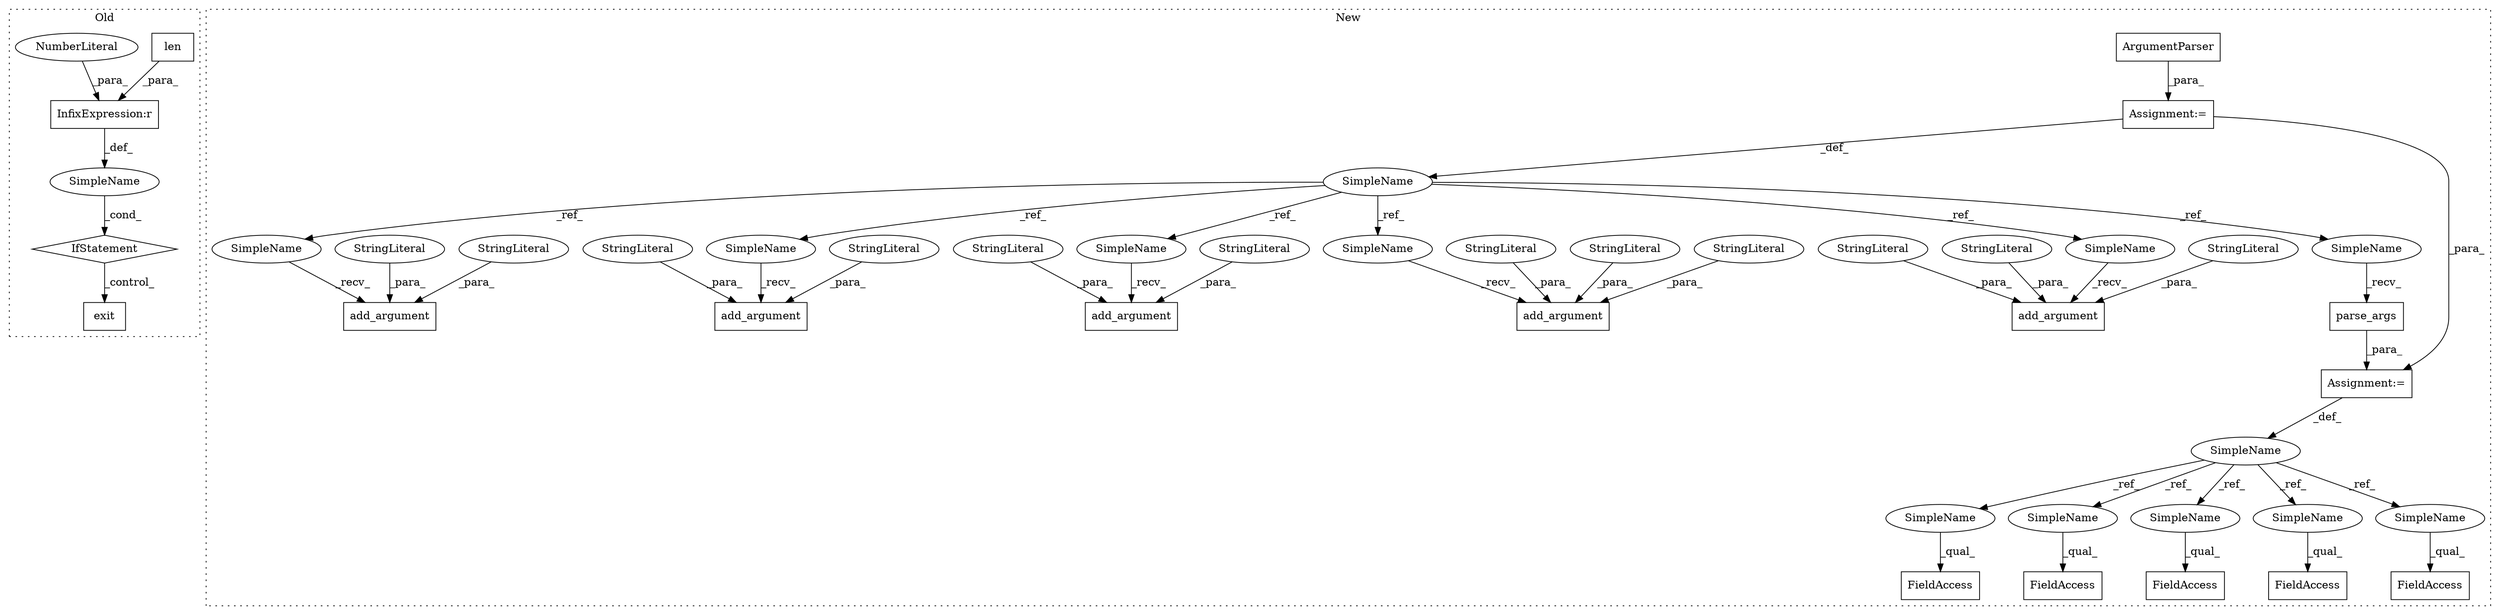 digraph G {
subgraph cluster0 {
1 [label="exit" a="32" s="3323,3329" l="5,1" shape="box"];
4 [label="len" a="32" s="3246,3258" l="4,1" shape="box"];
5 [label="IfStatement" a="25" s="3242,3263" l="4,2" shape="diamond"];
7 [label="SimpleName" a="42" s="" l="" shape="ellipse"];
9 [label="InfixExpression:r" a="27" s="3259" l="3" shape="box"];
10 [label="NumberLiteral" a="34" s="3262" l="1" shape="ellipse"];
label = "Old";
style="dotted";
}
subgraph cluster1 {
2 [label="parse_args" a="32" s="3808" l="12" shape="box"];
3 [label="ArgumentParser" a="32" s="3289,3311" l="15,1" shape="box"];
6 [label="add_argument" a="32" s="3495,3592" l="13,1" shape="box"];
8 [label="StringLiteral" a="45" s="3525" l="42" shape="ellipse"];
11 [label="Assignment:=" a="7" s="3279" l="1" shape="box"];
12 [label="StringLiteral" a="45" s="3568" l="13" shape="ellipse"];
13 [label="Assignment:=" a="7" s="3800" l="1" shape="box"];
14 [label="FieldAccess" a="22" s="3987" l="17" shape="box"];
15 [label="SimpleName" a="42" s="3273" l="6" shape="ellipse"];
16 [label="FieldAccess" a="22" s="3890" l="13" shape="box"];
17 [label="add_argument" a="32" s="3606,3677" l="13,1" shape="box"];
18 [label="SimpleName" a="42" s="3796" l="4" shape="ellipse"];
19 [label="StringLiteral" a="45" s="3508" l="16" shape="ellipse"];
20 [label="add_argument" a="32" s="3691,3789" l="13,1" shape="box"];
21 [label="StringLiteral" a="45" s="3736" l="13" shape="ellipse"];
22 [label="StringLiteral" a="45" s="3704" l="4" shape="ellipse"];
23 [label="StringLiteral" a="45" s="3619" l="8" shape="ellipse"];
24 [label="FieldAccess" a="22" s="4029" l="9" shape="box"];
25 [label="add_argument" a="32" s="3410,3481" l="13,1" shape="box"];
26 [label="StringLiteral" a="45" s="3423" l="8" shape="ellipse"];
27 [label="add_argument" a="32" s="3325,3396" l="13,1" shape="box"];
28 [label="StringLiteral" a="45" s="3432" l="40" shape="ellipse"];
29 [label="StringLiteral" a="45" s="3628" l="44" shape="ellipse"];
30 [label="StringLiteral" a="45" s="3338" l="8" shape="ellipse"];
31 [label="StringLiteral" a="45" s="3347" l="44" shape="ellipse"];
32 [label="FieldAccess" a="22" s="4012" l="9" shape="box"];
33 [label="FieldAccess" a="22" s="4050" l="9" shape="box"];
34 [label="StringLiteral" a="45" s="3709" l="11" shape="ellipse"];
35 [label="SimpleName" a="42" s="3488" l="6" shape="ellipse"];
36 [label="SimpleName" a="42" s="3403" l="6" shape="ellipse"];
37 [label="SimpleName" a="42" s="3684" l="6" shape="ellipse"];
38 [label="SimpleName" a="42" s="3801" l="6" shape="ellipse"];
39 [label="SimpleName" a="42" s="3318" l="6" shape="ellipse"];
40 [label="SimpleName" a="42" s="3599" l="6" shape="ellipse"];
41 [label="SimpleName" a="42" s="4012" l="4" shape="ellipse"];
42 [label="SimpleName" a="42" s="3890" l="4" shape="ellipse"];
43 [label="SimpleName" a="42" s="4029" l="4" shape="ellipse"];
44 [label="SimpleName" a="42" s="4050" l="4" shape="ellipse"];
45 [label="SimpleName" a="42" s="3987" l="4" shape="ellipse"];
label = "New";
style="dotted";
}
2 -> 13 [label="_para_"];
3 -> 11 [label="_para_"];
4 -> 9 [label="_para_"];
5 -> 1 [label="_control_"];
7 -> 5 [label="_cond_"];
8 -> 6 [label="_para_"];
9 -> 7 [label="_def_"];
10 -> 9 [label="_para_"];
11 -> 13 [label="_para_"];
11 -> 15 [label="_def_"];
12 -> 6 [label="_para_"];
13 -> 18 [label="_def_"];
15 -> 38 [label="_ref_"];
15 -> 37 [label="_ref_"];
15 -> 39 [label="_ref_"];
15 -> 36 [label="_ref_"];
15 -> 40 [label="_ref_"];
15 -> 35 [label="_ref_"];
18 -> 41 [label="_ref_"];
18 -> 43 [label="_ref_"];
18 -> 42 [label="_ref_"];
18 -> 45 [label="_ref_"];
18 -> 44 [label="_ref_"];
19 -> 6 [label="_para_"];
21 -> 20 [label="_para_"];
22 -> 20 [label="_para_"];
23 -> 17 [label="_para_"];
26 -> 25 [label="_para_"];
28 -> 25 [label="_para_"];
29 -> 17 [label="_para_"];
30 -> 27 [label="_para_"];
31 -> 27 [label="_para_"];
34 -> 20 [label="_para_"];
35 -> 6 [label="_recv_"];
36 -> 25 [label="_recv_"];
37 -> 20 [label="_recv_"];
38 -> 2 [label="_recv_"];
39 -> 27 [label="_recv_"];
40 -> 17 [label="_recv_"];
41 -> 32 [label="_qual_"];
42 -> 16 [label="_qual_"];
43 -> 24 [label="_qual_"];
44 -> 33 [label="_qual_"];
45 -> 14 [label="_qual_"];
}